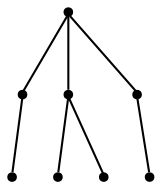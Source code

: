 graph {
  node [shape=point,comment="{\"directed\":false,\"doi\":\"10.1007/978-3-662-45803-7_5\",\"figure\":\"6 (1)\"}"]

  v0 [pos="881.1446506157712,2561.7049510990123"]
  v1 [pos="881.1446506157712,2481.662984302572"]
  v2 [pos="774.4010020526952,2561.704951099012"]
  v3 [pos="747.7151217240049,2481.662984302572"]
  v4 [pos="801.0869460055429,2481.662984302572"]
  v5 [pos="774.4010020526952,2641.7469178954525"]
  v6 [pos="667.6574171137765,2561.7049510990123"]
  v7 [pos="667.6574171137765,2481.662984302572"]

  v0 -- v1 [id="-1",pos="881.1446506157712,2561.7049510990123 881.1446506157712,2481.662984302572 881.1446506157712,2481.662984302572 881.1446506157712,2481.662984302572"]
  v6 -- v7 [id="-2",pos="667.6574171137765,2561.7049510990123 667.6574171137765,2481.662984302572 667.6574171137765,2481.662984302572 667.6574171137765,2481.662984302572"]
  v5 -- v2 [id="-3",pos="774.4010020526952,2641.7469178954525 774.4010020526952,2561.704951099012 774.4010020526952,2561.704951099012 774.4010020526952,2561.704951099012"]
  v5 -- v6 [id="-4",pos="774.4010020526952,2641.7469178954525 667.6574171137765,2561.7049510990123 667.6574171137765,2561.7049510990123 667.6574171137765,2561.7049510990123"]
  v5 -- v0 [id="-5",pos="774.4010020526952,2641.7469178954525 881.1446506157712,2561.7049510990123 881.1446506157712,2561.7049510990123 881.1446506157712,2561.7049510990123"]
  v2 -- v4 [id="-6",pos="774.4010020526952,2561.704951099012 801.0869460055429,2481.662984302572 801.0869460055429,2481.662984302572 801.0869460055429,2481.662984302572"]
  v2 -- v3 [id="-7",pos="774.4010020526952,2561.704951099012 747.7151217240049,2481.662984302572 747.7151217240049,2481.662984302572 747.7151217240049,2481.662984302572"]
}